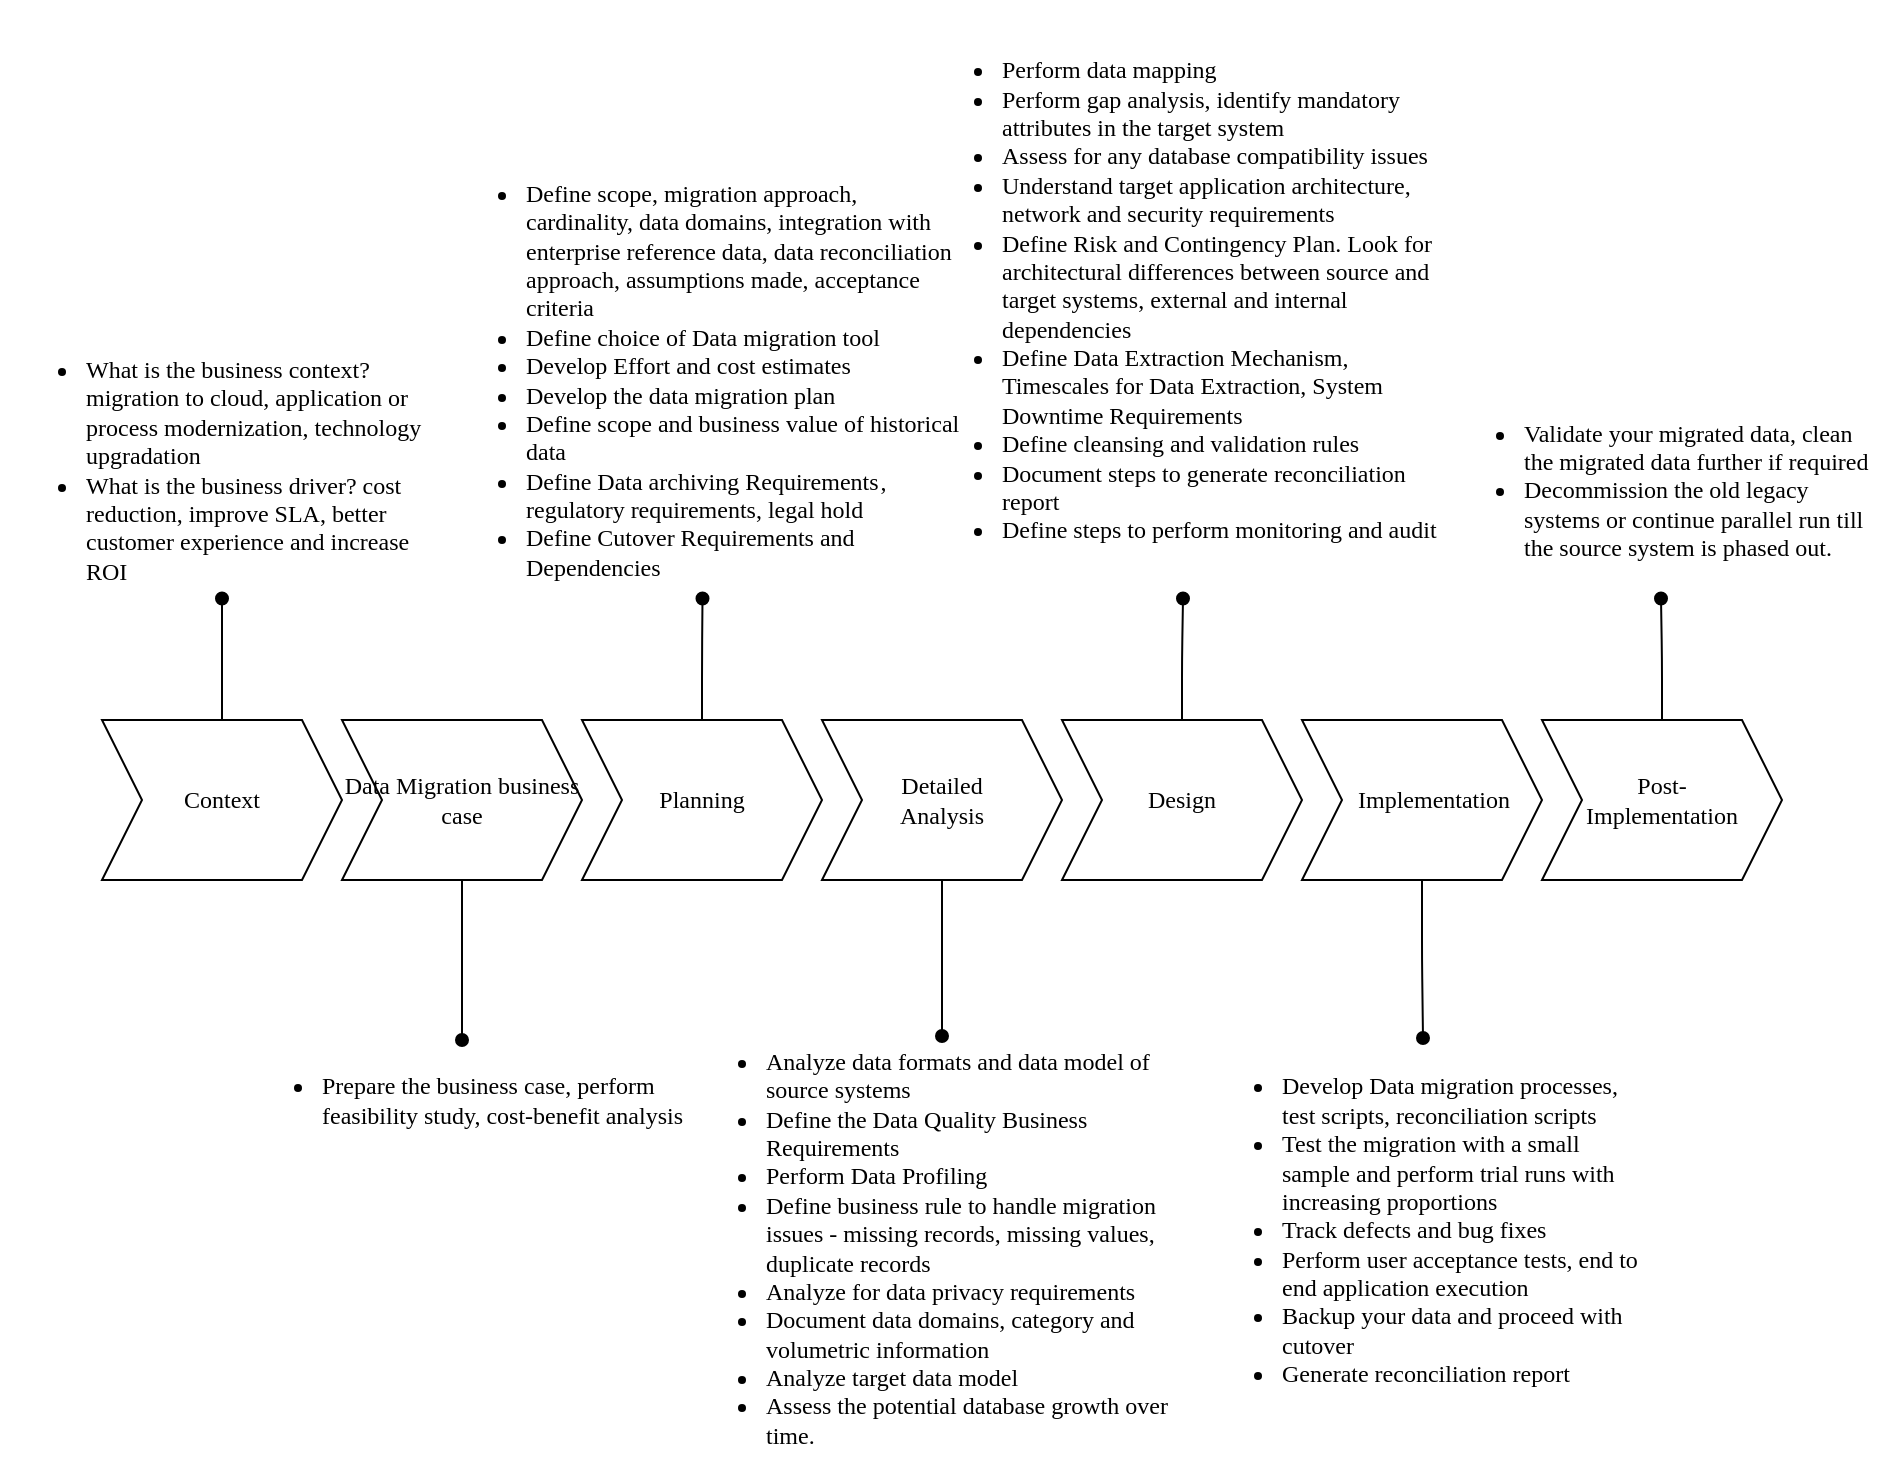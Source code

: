 <mxfile version="16.6.8" type="github">
  <diagram id="TNnfOFpaVKoH5bNG57tp" name="Page-1">
    <mxGraphModel dx="2006" dy="1770" grid="1" gridSize="10" guides="1" tooltips="1" connect="1" arrows="1" fold="1" page="1" pageScale="1" pageWidth="850" pageHeight="1100" math="0" shadow="0">
      <root>
        <mxCell id="0" />
        <mxCell id="1" parent="0" />
        <mxCell id="KtdAWQznxBgwJKkL_lew-1" value="Data Migration business case" style="shape=step;perimeter=stepPerimeter;whiteSpace=wrap;html=1;fixedSize=1;fontFamily=Tahoma;" vertex="1" parent="1">
          <mxGeometry x="160" y="120" width="120" height="80" as="geometry" />
        </mxCell>
        <mxCell id="KtdAWQznxBgwJKkL_lew-2" value="Planning" style="shape=step;perimeter=stepPerimeter;whiteSpace=wrap;html=1;fixedSize=1;fontFamily=Tahoma;" vertex="1" parent="1">
          <mxGeometry x="280" y="120" width="120" height="80" as="geometry" />
        </mxCell>
        <mxCell id="KtdAWQznxBgwJKkL_lew-3" value="Detailed &lt;br&gt;Analysis" style="shape=step;perimeter=stepPerimeter;whiteSpace=wrap;html=1;fixedSize=1;fontFamily=Tahoma;" vertex="1" parent="1">
          <mxGeometry x="400" y="120" width="120" height="80" as="geometry" />
        </mxCell>
        <mxCell id="KtdAWQznxBgwJKkL_lew-4" value="Design" style="shape=step;perimeter=stepPerimeter;whiteSpace=wrap;html=1;fixedSize=1;fontFamily=Tahoma;" vertex="1" parent="1">
          <mxGeometry x="520" y="120" width="120" height="80" as="geometry" />
        </mxCell>
        <mxCell id="KtdAWQznxBgwJKkL_lew-5" value="&amp;nbsp; &amp;nbsp; Implementation" style="shape=step;perimeter=stepPerimeter;whiteSpace=wrap;html=1;fixedSize=1;fontFamily=Tahoma;align=center;" vertex="1" parent="1">
          <mxGeometry x="640" y="120" width="120" height="80" as="geometry" />
        </mxCell>
        <mxCell id="KtdAWQznxBgwJKkL_lew-6" value="Post-&lt;br&gt;Implementation" style="shape=step;perimeter=stepPerimeter;whiteSpace=wrap;html=1;fixedSize=1;fontFamily=Tahoma;" vertex="1" parent="1">
          <mxGeometry x="760" y="120" width="120" height="80" as="geometry" />
        </mxCell>
        <mxCell id="KtdAWQznxBgwJKkL_lew-7" value="Context" style="shape=step;perimeter=stepPerimeter;whiteSpace=wrap;html=1;fixedSize=1;fontFamily=Tahoma;" vertex="1" parent="1">
          <mxGeometry x="40" y="120" width="120" height="80" as="geometry" />
        </mxCell>
        <mxCell id="KtdAWQznxBgwJKkL_lew-9" style="edgeStyle=orthogonalEdgeStyle;rounded=1;orthogonalLoop=1;jettySize=auto;html=1;fontFamily=Tahoma;endArrow=oval;endFill=1;" edge="1" parent="1" source="KtdAWQznxBgwJKkL_lew-7" target="KtdAWQznxBgwJKkL_lew-10">
          <mxGeometry relative="1" as="geometry">
            <mxPoint x="112.5" y="200" as="sourcePoint" />
            <mxPoint x="-29.5" y="70" as="targetPoint" />
          </mxGeometry>
        </mxCell>
        <mxCell id="KtdAWQznxBgwJKkL_lew-10" value="&lt;ul&gt;&lt;li&gt;What is the business context? migration to cloud, application or process modernization, technology upgradation&lt;/li&gt;&lt;li&gt;What is the business driver? cost reduction, improve SLA, better customer experience and increase ROI&lt;/li&gt;&lt;/ul&gt;" style="text;html=1;strokeColor=none;fillColor=none;align=left;verticalAlign=middle;whiteSpace=wrap;rounded=0;fontFamily=Tahoma;" vertex="1" parent="1">
          <mxGeometry x="-10.5" y="-70" width="221" height="129.25" as="geometry" />
        </mxCell>
        <mxCell id="KtdAWQznxBgwJKkL_lew-11" style="edgeStyle=orthogonalEdgeStyle;rounded=1;orthogonalLoop=1;jettySize=auto;html=1;fontFamily=Tahoma;endArrow=oval;endFill=1;" edge="1" parent="1" source="KtdAWQznxBgwJKkL_lew-1" target="KtdAWQznxBgwJKkL_lew-14">
          <mxGeometry relative="1" as="geometry" />
        </mxCell>
        <mxCell id="KtdAWQznxBgwJKkL_lew-14" value="&lt;ul&gt;&lt;li&gt;Prepare the business case, perform feasibility study, cost-benefit analysis&lt;/li&gt;&lt;/ul&gt;" style="text;html=1;strokeColor=none;fillColor=none;align=left;verticalAlign=middle;whiteSpace=wrap;rounded=0;fontFamily=Tahoma;" vertex="1" parent="1">
          <mxGeometry x="107.5" y="280" width="225" height="60" as="geometry" />
        </mxCell>
        <mxCell id="KtdAWQznxBgwJKkL_lew-15" style="edgeStyle=orthogonalEdgeStyle;rounded=1;orthogonalLoop=1;jettySize=auto;html=1;fontFamily=Tahoma;endArrow=oval;endFill=1;" edge="1" parent="1" target="KtdAWQznxBgwJKkL_lew-16" source="KtdAWQznxBgwJKkL_lew-2">
          <mxGeometry relative="1" as="geometry">
            <mxPoint x="340" y="120" as="sourcePoint" />
            <mxPoint x="210.5" y="70" as="targetPoint" />
          </mxGeometry>
        </mxCell>
        <mxCell id="KtdAWQznxBgwJKkL_lew-16" value="&lt;ul&gt;&lt;li&gt;Define scope, migration approach, cardinality, data domains, integration with enterprise reference data, data reconciliation approach, assumptions made, acceptance criteria&lt;/li&gt;&lt;li&gt;Define choice of Data migration tool&lt;/li&gt;&lt;li&gt;Develop Effort and cost estimates&lt;/li&gt;&lt;li&gt;Develop the data migration plan&lt;/li&gt;&lt;li&gt;Define scope and business value of historical data&lt;/li&gt;&lt;li&gt;Define Data archiving Requirements , regulatory requirements, legal hold&lt;/li&gt;&lt;li class=&quot;graf graf--li&quot;&gt;Define Cutover Requirements and&amp;nbsp; Dependencies&lt;/li&gt;&lt;/ul&gt;" style="text;html=1;strokeColor=none;fillColor=none;align=left;verticalAlign=middle;whiteSpace=wrap;rounded=0;fontFamily=Tahoma;" vertex="1" parent="1">
          <mxGeometry x="209.5" y="-160" width="261.5" height="219.25" as="geometry" />
        </mxCell>
        <mxCell id="KtdAWQznxBgwJKkL_lew-17" style="edgeStyle=orthogonalEdgeStyle;rounded=1;orthogonalLoop=1;jettySize=auto;html=1;fontFamily=Tahoma;endArrow=oval;endFill=1;" edge="1" parent="1" target="KtdAWQznxBgwJKkL_lew-18" source="KtdAWQznxBgwJKkL_lew-4">
          <mxGeometry relative="1" as="geometry">
            <mxPoint x="570.5" y="120" as="sourcePoint" />
            <mxPoint x="441" y="70" as="targetPoint" />
          </mxGeometry>
        </mxCell>
        <mxCell id="KtdAWQznxBgwJKkL_lew-18" value="&lt;ul&gt;&lt;li&gt;Perform data mapping&lt;/li&gt;&lt;li&gt;Perform gap analysis, identify mandatory attributes in the target system&lt;/li&gt;&lt;li&gt;Assess for any database compatibility issues&lt;/li&gt;&lt;li class=&quot;graf graf--li&quot;&gt;Understand target application architecture, network and security requirements&lt;/li&gt;&lt;li class=&quot;graf graf--li&quot;&gt;Define Risk and Contingency Plan. Look for architectural differences between source and target systems, external and internal dependencies&lt;/li&gt;&lt;li class=&quot;graf graf--li&quot;&gt;Define Data Extraction Mechanism, Timescales for Data Extraction, System Downtime Requirements&lt;/li&gt;&lt;li class=&quot;graf graf--li&quot;&gt;Define cleansing and validation rules&lt;/li&gt;&lt;li class=&quot;graf graf--li&quot;&gt;Document steps to generate reconciliation report&lt;/li&gt;&lt;li class=&quot;graf graf--li&quot;&gt;Define steps to perform monitoring and audit&lt;/li&gt;&lt;/ul&gt;" style="text;html=1;strokeColor=none;fillColor=none;align=left;verticalAlign=middle;whiteSpace=wrap;rounded=0;fontFamily=Tahoma;" vertex="1" parent="1">
          <mxGeometry x="448" y="-240" width="265" height="299.25" as="geometry" />
        </mxCell>
        <mxCell id="KtdAWQznxBgwJKkL_lew-19" style="edgeStyle=orthogonalEdgeStyle;rounded=1;orthogonalLoop=1;jettySize=auto;html=1;fontFamily=Tahoma;endArrow=oval;endFill=1;" edge="1" parent="1" target="KtdAWQznxBgwJKkL_lew-20" source="KtdAWQznxBgwJKkL_lew-6">
          <mxGeometry relative="1" as="geometry">
            <mxPoint x="810.5" y="120" as="sourcePoint" />
            <mxPoint x="681" y="70" as="targetPoint" />
          </mxGeometry>
        </mxCell>
        <mxCell id="KtdAWQznxBgwJKkL_lew-20" value="&lt;div&gt;&lt;ul&gt;&lt;li&gt;Validate your migrated data, clean the migrated data further if required&lt;/li&gt;&lt;li&gt;Decommission the old legacy systems or continue parallel run till the source system is phased out.&lt;/li&gt;&lt;/ul&gt;&lt;/div&gt;" style="text;html=1;strokeColor=none;fillColor=none;align=left;verticalAlign=middle;whiteSpace=wrap;rounded=0;fontFamily=Tahoma;" vertex="1" parent="1">
          <mxGeometry x="709" y="-50" width="221" height="109.25" as="geometry" />
        </mxCell>
        <mxCell id="KtdAWQznxBgwJKkL_lew-21" style="edgeStyle=orthogonalEdgeStyle;rounded=1;orthogonalLoop=1;jettySize=auto;html=1;fontFamily=Tahoma;endArrow=oval;endFill=1;" edge="1" parent="1" target="KtdAWQznxBgwJKkL_lew-22" source="KtdAWQznxBgwJKkL_lew-3">
          <mxGeometry relative="1" as="geometry">
            <mxPoint x="230" y="210" as="sourcePoint" />
          </mxGeometry>
        </mxCell>
        <mxCell id="KtdAWQznxBgwJKkL_lew-22" value="&lt;ul&gt;&lt;li&gt;Analyze data formats and data model of source systems&lt;/li&gt;&lt;li class=&quot;graf graf--li&quot;&gt;Define the Data Quality Business Requirements&lt;/li&gt;&lt;li class=&quot;graf graf--li&quot;&gt;Perform Data Profiling&lt;/li&gt;&lt;li class=&quot;graf graf--li&quot;&gt;Define business rule to handle migration issues - missing records, missing values, duplicate records&lt;/li&gt;&lt;li class=&quot;graf graf--li&quot;&gt;Analyze for data privacy requirements&lt;/li&gt;&lt;li class=&quot;graf graf--li&quot;&gt;Document data domains, category and volumetric information&lt;/li&gt;&lt;li class=&quot;graf graf--li&quot;&gt;Analyze target data model&lt;/li&gt;&lt;li class=&quot;graf graf--li&quot;&gt;Assess the potential database growth over time.&lt;/li&gt;&lt;/ul&gt;" style="text;html=1;strokeColor=none;fillColor=none;align=left;verticalAlign=middle;whiteSpace=wrap;rounded=0;fontFamily=Tahoma;" vertex="1" parent="1">
          <mxGeometry x="330" y="278" width="260" height="212" as="geometry" />
        </mxCell>
        <mxCell id="KtdAWQznxBgwJKkL_lew-23" style="edgeStyle=orthogonalEdgeStyle;rounded=1;orthogonalLoop=1;jettySize=auto;html=1;fontFamily=Tahoma;endArrow=oval;endFill=1;" edge="1" parent="1" target="KtdAWQznxBgwJKkL_lew-24" source="KtdAWQznxBgwJKkL_lew-5">
          <mxGeometry relative="1" as="geometry">
            <mxPoint x="712.5" y="200" as="sourcePoint" />
          </mxGeometry>
        </mxCell>
        <mxCell id="KtdAWQznxBgwJKkL_lew-24" value="&lt;ul&gt;&lt;li&gt;Develop Data migration processes, test scripts, reconciliation scripts&lt;/li&gt;&lt;li&gt;Test the migration with a small sample and perform trial runs with increasing proportions&lt;/li&gt;&lt;li&gt;Track defects and bug fixes&lt;/li&gt;&lt;li&gt;Perform user acceptance tests, end to end application execution&lt;/li&gt;&lt;li&gt;&lt;span&gt;Backup your data and proceed with cutover&lt;/span&gt;&lt;br&gt;&lt;/li&gt;&lt;li&gt;&lt;span&gt;Generate reconciliation report&lt;/span&gt;&lt;/li&gt;&lt;/ul&gt;" style="text;html=1;strokeColor=none;fillColor=none;align=left;verticalAlign=middle;whiteSpace=wrap;rounded=0;fontFamily=Tahoma;" vertex="1" parent="1">
          <mxGeometry x="588" y="279" width="225" height="191" as="geometry" />
        </mxCell>
      </root>
    </mxGraphModel>
  </diagram>
</mxfile>
